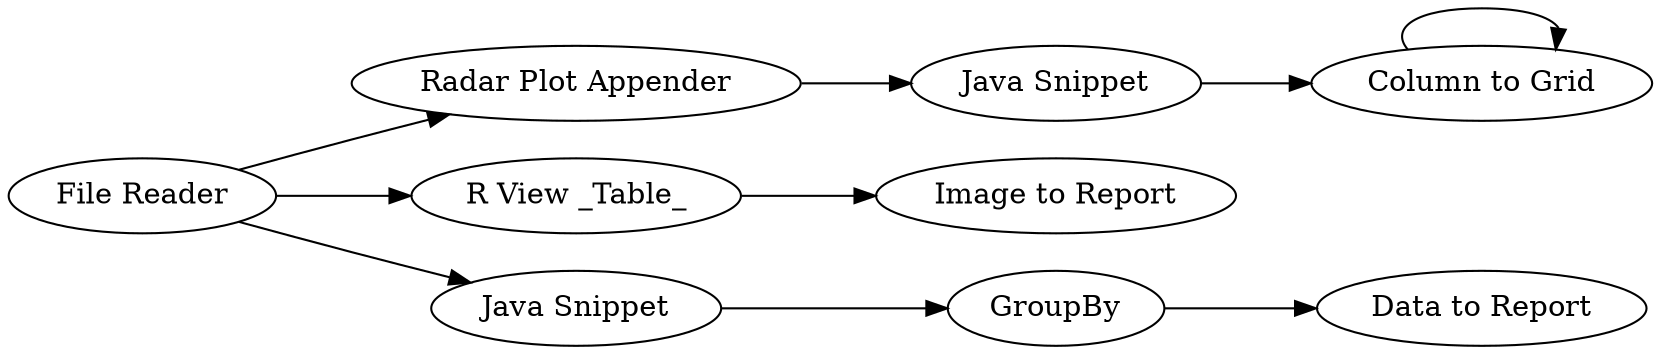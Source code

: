 digraph {
	7 -> 8
	1 -> 2
	14 -> 9
	2 -> 7
	3 -> 11
	8 -> 8
	11 -> 12
	1 -> 14
	1 -> 3
	1 [label="File Reader"]
	7 [label="Java Snippet"]
	9 [label="Image to Report"]
	11 [label=GroupBy]
	8 [label="Column to Grid"]
	14 [label="R View _Table_"]
	3 [label="Java Snippet"]
	2 [label="Radar Plot Appender"]
	12 [label="Data to Report"]
	rankdir=LR
}
